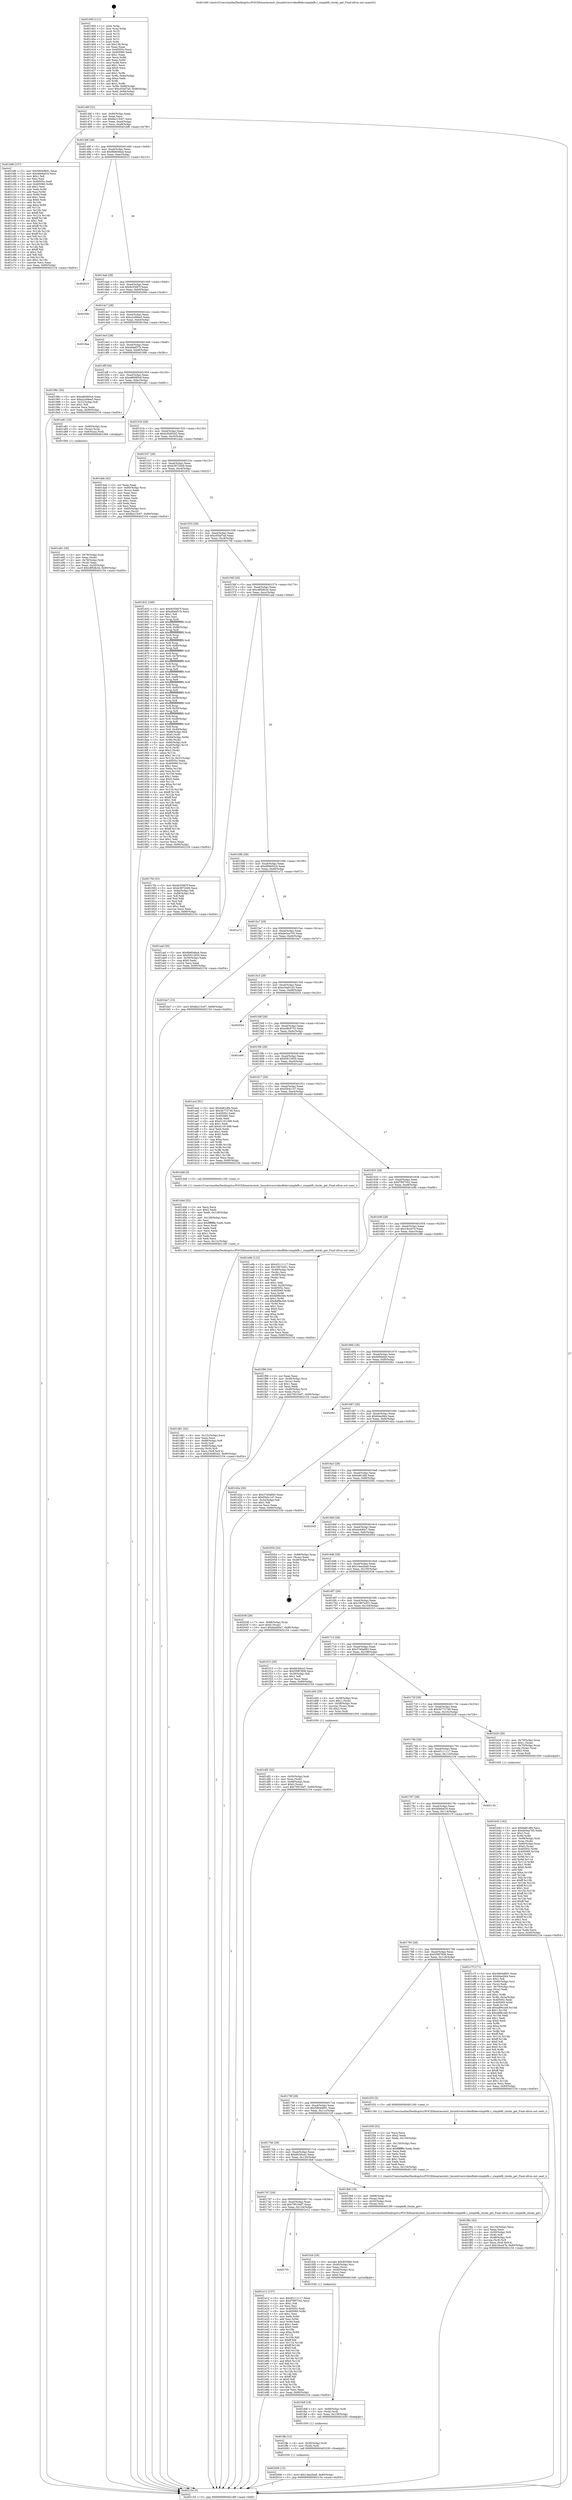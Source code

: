 digraph "0x401400" {
  label = "0x401400 (/mnt/c/Users/mathe/Desktop/tcc/POCII/binaries/extr_linuxdriversvideofbdevsimplefb.c_simplefb_clocks_get_Final-ollvm.out::main(0))"
  labelloc = "t"
  node[shape=record]

  Entry [label="",width=0.3,height=0.3,shape=circle,fillcolor=black,style=filled]
  "0x40146f" [label="{
     0x40146f [32]\l
     | [instrs]\l
     &nbsp;&nbsp;0x40146f \<+6\>: mov -0x90(%rbp),%eax\l
     &nbsp;&nbsp;0x401475 \<+2\>: mov %eax,%ecx\l
     &nbsp;&nbsp;0x401477 \<+6\>: sub $0x8a215c67,%ecx\l
     &nbsp;&nbsp;0x40147d \<+6\>: mov %eax,-0xa4(%rbp)\l
     &nbsp;&nbsp;0x401483 \<+6\>: mov %ecx,-0xa8(%rbp)\l
     &nbsp;&nbsp;0x401489 \<+6\>: je 0000000000401bf6 \<main+0x7f6\>\l
  }"]
  "0x401bf6" [label="{
     0x401bf6 [137]\l
     | [instrs]\l
     &nbsp;&nbsp;0x401bf6 \<+5\>: mov $0x5804d691,%eax\l
     &nbsp;&nbsp;0x401bfb \<+5\>: mov $0x4bb6af19,%ecx\l
     &nbsp;&nbsp;0x401c00 \<+2\>: mov $0x1,%dl\l
     &nbsp;&nbsp;0x401c02 \<+2\>: xor %esi,%esi\l
     &nbsp;&nbsp;0x401c04 \<+7\>: mov 0x40505c,%edi\l
     &nbsp;&nbsp;0x401c0b \<+8\>: mov 0x405060,%r8d\l
     &nbsp;&nbsp;0x401c13 \<+3\>: sub $0x1,%esi\l
     &nbsp;&nbsp;0x401c16 \<+3\>: mov %edi,%r9d\l
     &nbsp;&nbsp;0x401c19 \<+3\>: add %esi,%r9d\l
     &nbsp;&nbsp;0x401c1c \<+4\>: imul %r9d,%edi\l
     &nbsp;&nbsp;0x401c20 \<+3\>: and $0x1,%edi\l
     &nbsp;&nbsp;0x401c23 \<+3\>: cmp $0x0,%edi\l
     &nbsp;&nbsp;0x401c26 \<+4\>: sete %r10b\l
     &nbsp;&nbsp;0x401c2a \<+4\>: cmp $0xa,%r8d\l
     &nbsp;&nbsp;0x401c2e \<+4\>: setl %r11b\l
     &nbsp;&nbsp;0x401c32 \<+3\>: mov %r10b,%bl\l
     &nbsp;&nbsp;0x401c35 \<+3\>: xor $0xff,%bl\l
     &nbsp;&nbsp;0x401c38 \<+3\>: mov %r11b,%r14b\l
     &nbsp;&nbsp;0x401c3b \<+4\>: xor $0xff,%r14b\l
     &nbsp;&nbsp;0x401c3f \<+3\>: xor $0x1,%dl\l
     &nbsp;&nbsp;0x401c42 \<+3\>: mov %bl,%r15b\l
     &nbsp;&nbsp;0x401c45 \<+4\>: and $0xff,%r15b\l
     &nbsp;&nbsp;0x401c49 \<+3\>: and %dl,%r10b\l
     &nbsp;&nbsp;0x401c4c \<+3\>: mov %r14b,%r12b\l
     &nbsp;&nbsp;0x401c4f \<+4\>: and $0xff,%r12b\l
     &nbsp;&nbsp;0x401c53 \<+3\>: and %dl,%r11b\l
     &nbsp;&nbsp;0x401c56 \<+3\>: or %r10b,%r15b\l
     &nbsp;&nbsp;0x401c59 \<+3\>: or %r11b,%r12b\l
     &nbsp;&nbsp;0x401c5c \<+3\>: xor %r12b,%r15b\l
     &nbsp;&nbsp;0x401c5f \<+3\>: or %r14b,%bl\l
     &nbsp;&nbsp;0x401c62 \<+3\>: xor $0xff,%bl\l
     &nbsp;&nbsp;0x401c65 \<+3\>: or $0x1,%dl\l
     &nbsp;&nbsp;0x401c68 \<+2\>: and %dl,%bl\l
     &nbsp;&nbsp;0x401c6a \<+3\>: or %bl,%r15b\l
     &nbsp;&nbsp;0x401c6d \<+4\>: test $0x1,%r15b\l
     &nbsp;&nbsp;0x401c71 \<+3\>: cmovne %ecx,%eax\l
     &nbsp;&nbsp;0x401c74 \<+6\>: mov %eax,-0x90(%rbp)\l
     &nbsp;&nbsp;0x401c7a \<+5\>: jmp 0000000000402154 \<main+0xd54\>\l
  }"]
  "0x40148f" [label="{
     0x40148f [28]\l
     | [instrs]\l
     &nbsp;&nbsp;0x40148f \<+5\>: jmp 0000000000401494 \<main+0x94\>\l
     &nbsp;&nbsp;0x401494 \<+6\>: mov -0xa4(%rbp),%eax\l
     &nbsp;&nbsp;0x40149a \<+5\>: sub $0x9b8046a4,%eax\l
     &nbsp;&nbsp;0x40149f \<+6\>: mov %eax,-0xac(%rbp)\l
     &nbsp;&nbsp;0x4014a5 \<+6\>: je 0000000000402015 \<main+0xc15\>\l
  }"]
  Exit [label="",width=0.3,height=0.3,shape=circle,fillcolor=black,style=filled,peripheries=2]
  "0x402015" [label="{
     0x402015\l
  }", style=dashed]
  "0x4014ab" [label="{
     0x4014ab [28]\l
     | [instrs]\l
     &nbsp;&nbsp;0x4014ab \<+5\>: jmp 00000000004014b0 \<main+0xb0\>\l
     &nbsp;&nbsp;0x4014b0 \<+6\>: mov -0xa4(%rbp),%eax\l
     &nbsp;&nbsp;0x4014b6 \<+5\>: sub $0x9c55fd7f,%eax\l
     &nbsp;&nbsp;0x4014bb \<+6\>: mov %eax,-0xb0(%rbp)\l
     &nbsp;&nbsp;0x4014c1 \<+6\>: je 000000000040206c \<main+0xc6c\>\l
  }"]
  "0x402006" [label="{
     0x402006 [15]\l
     | [instrs]\l
     &nbsp;&nbsp;0x402006 \<+10\>: movl $0x14ea2ba9,-0x90(%rbp)\l
     &nbsp;&nbsp;0x402010 \<+5\>: jmp 0000000000402154 \<main+0xd54\>\l
  }"]
  "0x40206c" [label="{
     0x40206c\l
  }", style=dashed]
  "0x4014c7" [label="{
     0x4014c7 [28]\l
     | [instrs]\l
     &nbsp;&nbsp;0x4014c7 \<+5\>: jmp 00000000004014cc \<main+0xcc\>\l
     &nbsp;&nbsp;0x4014cc \<+6\>: mov -0xa4(%rbp),%eax\l
     &nbsp;&nbsp;0x4014d2 \<+5\>: sub $0xa2c69ee5,%eax\l
     &nbsp;&nbsp;0x4014d7 \<+6\>: mov %eax,-0xb4(%rbp)\l
     &nbsp;&nbsp;0x4014dd \<+6\>: je 00000000004019aa \<main+0x5aa\>\l
  }"]
  "0x401ffa" [label="{
     0x401ffa [12]\l
     | [instrs]\l
     &nbsp;&nbsp;0x401ffa \<+4\>: mov -0x50(%rbp),%rdi\l
     &nbsp;&nbsp;0x401ffe \<+3\>: mov (%rdi),%rdi\l
     &nbsp;&nbsp;0x402001 \<+5\>: call 0000000000401030 \<free@plt\>\l
     | [calls]\l
     &nbsp;&nbsp;0x401030 \{1\} (unknown)\l
  }"]
  "0x4019aa" [label="{
     0x4019aa\l
  }", style=dashed]
  "0x4014e3" [label="{
     0x4014e3 [28]\l
     | [instrs]\l
     &nbsp;&nbsp;0x4014e3 \<+5\>: jmp 00000000004014e8 \<main+0xe8\>\l
     &nbsp;&nbsp;0x4014e8 \<+6\>: mov -0xa4(%rbp),%eax\l
     &nbsp;&nbsp;0x4014ee \<+5\>: sub $0xa6aef37b,%eax\l
     &nbsp;&nbsp;0x4014f3 \<+6\>: mov %eax,-0xb8(%rbp)\l
     &nbsp;&nbsp;0x4014f9 \<+6\>: je 000000000040198c \<main+0x58c\>\l
  }"]
  "0x401fe8" [label="{
     0x401fe8 [18]\l
     | [instrs]\l
     &nbsp;&nbsp;0x401fe8 \<+4\>: mov -0x68(%rbp),%rdi\l
     &nbsp;&nbsp;0x401fec \<+3\>: mov (%rdi),%rdi\l
     &nbsp;&nbsp;0x401fef \<+6\>: mov %eax,-0x138(%rbp)\l
     &nbsp;&nbsp;0x401ff5 \<+5\>: call 0000000000401030 \<free@plt\>\l
     | [calls]\l
     &nbsp;&nbsp;0x401030 \{1\} (unknown)\l
  }"]
  "0x40198c" [label="{
     0x40198c [30]\l
     | [instrs]\l
     &nbsp;&nbsp;0x40198c \<+5\>: mov $0xa86085c8,%eax\l
     &nbsp;&nbsp;0x401991 \<+5\>: mov $0xa2c69ee5,%ecx\l
     &nbsp;&nbsp;0x401996 \<+3\>: mov -0x31(%rbp),%dl\l
     &nbsp;&nbsp;0x401999 \<+3\>: test $0x1,%dl\l
     &nbsp;&nbsp;0x40199c \<+3\>: cmovne %ecx,%eax\l
     &nbsp;&nbsp;0x40199f \<+6\>: mov %eax,-0x90(%rbp)\l
     &nbsp;&nbsp;0x4019a5 \<+5\>: jmp 0000000000402154 \<main+0xd54\>\l
  }"]
  "0x4014ff" [label="{
     0x4014ff [28]\l
     | [instrs]\l
     &nbsp;&nbsp;0x4014ff \<+5\>: jmp 0000000000401504 \<main+0x104\>\l
     &nbsp;&nbsp;0x401504 \<+6\>: mov -0xa4(%rbp),%eax\l
     &nbsp;&nbsp;0x40150a \<+5\>: sub $0xa86085c8,%eax\l
     &nbsp;&nbsp;0x40150f \<+6\>: mov %eax,-0xbc(%rbp)\l
     &nbsp;&nbsp;0x401515 \<+6\>: je 0000000000401a81 \<main+0x681\>\l
  }"]
  "0x401fcb" [label="{
     0x401fcb [29]\l
     | [instrs]\l
     &nbsp;&nbsp;0x401fcb \<+10\>: movabs $0x4030b6,%rdi\l
     &nbsp;&nbsp;0x401fd5 \<+4\>: mov -0x40(%rbp),%rsi\l
     &nbsp;&nbsp;0x401fd9 \<+2\>: mov %eax,(%rsi)\l
     &nbsp;&nbsp;0x401fdb \<+4\>: mov -0x40(%rbp),%rsi\l
     &nbsp;&nbsp;0x401fdf \<+2\>: mov (%rsi),%esi\l
     &nbsp;&nbsp;0x401fe1 \<+2\>: mov $0x0,%al\l
     &nbsp;&nbsp;0x401fe3 \<+5\>: call 0000000000401040 \<printf@plt\>\l
     | [calls]\l
     &nbsp;&nbsp;0x401040 \{1\} (unknown)\l
  }"]
  "0x401a81" [label="{
     0x401a81 [16]\l
     | [instrs]\l
     &nbsp;&nbsp;0x401a81 \<+4\>: mov -0x80(%rbp),%rax\l
     &nbsp;&nbsp;0x401a85 \<+3\>: mov (%rax),%rax\l
     &nbsp;&nbsp;0x401a88 \<+4\>: mov 0x8(%rax),%rdi\l
     &nbsp;&nbsp;0x401a8c \<+5\>: call 0000000000401060 \<atoi@plt\>\l
     | [calls]\l
     &nbsp;&nbsp;0x401060 \{1\} (unknown)\l
  }"]
  "0x40151b" [label="{
     0x40151b [28]\l
     | [instrs]\l
     &nbsp;&nbsp;0x40151b \<+5\>: jmp 0000000000401520 \<main+0x120\>\l
     &nbsp;&nbsp;0x401520 \<+6\>: mov -0xa4(%rbp),%eax\l
     &nbsp;&nbsp;0x401526 \<+5\>: sub $0xb30d0242,%eax\l
     &nbsp;&nbsp;0x40152b \<+6\>: mov %eax,-0xc0(%rbp)\l
     &nbsp;&nbsp;0x401531 \<+6\>: je 0000000000401dab \<main+0x9ab\>\l
  }"]
  "0x401f6c" [label="{
     0x401f6c [42]\l
     | [instrs]\l
     &nbsp;&nbsp;0x401f6c \<+6\>: mov -0x134(%rbp),%ecx\l
     &nbsp;&nbsp;0x401f72 \<+3\>: imul %eax,%ecx\l
     &nbsp;&nbsp;0x401f75 \<+4\>: mov -0x50(%rbp),%r8\l
     &nbsp;&nbsp;0x401f79 \<+3\>: mov (%r8),%r8\l
     &nbsp;&nbsp;0x401f7c \<+4\>: mov -0x48(%rbp),%r9\l
     &nbsp;&nbsp;0x401f80 \<+3\>: movslq (%r9),%r9\l
     &nbsp;&nbsp;0x401f83 \<+4\>: mov %ecx,(%r8,%r9,4)\l
     &nbsp;&nbsp;0x401f87 \<+10\>: movl $0x19ce47b,-0x90(%rbp)\l
     &nbsp;&nbsp;0x401f91 \<+5\>: jmp 0000000000402154 \<main+0xd54\>\l
  }"]
  "0x401dab" [label="{
     0x401dab [42]\l
     | [instrs]\l
     &nbsp;&nbsp;0x401dab \<+2\>: xor %eax,%eax\l
     &nbsp;&nbsp;0x401dad \<+4\>: mov -0x60(%rbp),%rcx\l
     &nbsp;&nbsp;0x401db1 \<+2\>: mov (%rcx),%edx\l
     &nbsp;&nbsp;0x401db3 \<+2\>: mov %eax,%esi\l
     &nbsp;&nbsp;0x401db5 \<+2\>: sub %edx,%esi\l
     &nbsp;&nbsp;0x401db7 \<+2\>: mov %eax,%edx\l
     &nbsp;&nbsp;0x401db9 \<+3\>: sub $0x1,%edx\l
     &nbsp;&nbsp;0x401dbc \<+2\>: add %edx,%esi\l
     &nbsp;&nbsp;0x401dbe \<+2\>: sub %esi,%eax\l
     &nbsp;&nbsp;0x401dc0 \<+4\>: mov -0x60(%rbp),%rcx\l
     &nbsp;&nbsp;0x401dc4 \<+2\>: mov %eax,(%rcx)\l
     &nbsp;&nbsp;0x401dc6 \<+10\>: movl $0x8a215c67,-0x90(%rbp)\l
     &nbsp;&nbsp;0x401dd0 \<+5\>: jmp 0000000000402154 \<main+0xd54\>\l
  }"]
  "0x401537" [label="{
     0x401537 [28]\l
     | [instrs]\l
     &nbsp;&nbsp;0x401537 \<+5\>: jmp 000000000040153c \<main+0x13c\>\l
     &nbsp;&nbsp;0x40153c \<+6\>: mov -0xa4(%rbp),%eax\l
     &nbsp;&nbsp;0x401542 \<+5\>: sub $0xb3972049,%eax\l
     &nbsp;&nbsp;0x401547 \<+6\>: mov %eax,-0xc4(%rbp)\l
     &nbsp;&nbsp;0x40154d \<+6\>: je 0000000000401832 \<main+0x432\>\l
  }"]
  "0x401f38" [label="{
     0x401f38 [52]\l
     | [instrs]\l
     &nbsp;&nbsp;0x401f38 \<+2\>: xor %ecx,%ecx\l
     &nbsp;&nbsp;0x401f3a \<+5\>: mov $0x2,%edx\l
     &nbsp;&nbsp;0x401f3f \<+6\>: mov %edx,-0x130(%rbp)\l
     &nbsp;&nbsp;0x401f45 \<+1\>: cltd\l
     &nbsp;&nbsp;0x401f46 \<+6\>: mov -0x130(%rbp),%esi\l
     &nbsp;&nbsp;0x401f4c \<+2\>: idiv %esi\l
     &nbsp;&nbsp;0x401f4e \<+6\>: imul $0xfffffffe,%edx,%edx\l
     &nbsp;&nbsp;0x401f54 \<+2\>: mov %ecx,%edi\l
     &nbsp;&nbsp;0x401f56 \<+2\>: sub %edx,%edi\l
     &nbsp;&nbsp;0x401f58 \<+2\>: mov %ecx,%edx\l
     &nbsp;&nbsp;0x401f5a \<+3\>: sub $0x1,%edx\l
     &nbsp;&nbsp;0x401f5d \<+2\>: add %edx,%edi\l
     &nbsp;&nbsp;0x401f5f \<+2\>: sub %edi,%ecx\l
     &nbsp;&nbsp;0x401f61 \<+6\>: mov %ecx,-0x134(%rbp)\l
     &nbsp;&nbsp;0x401f67 \<+5\>: call 0000000000401160 \<next_i\>\l
     | [calls]\l
     &nbsp;&nbsp;0x401160 \{1\} (/mnt/c/Users/mathe/Desktop/tcc/POCII/binaries/extr_linuxdriversvideofbdevsimplefb.c_simplefb_clocks_get_Final-ollvm.out::next_i)\l
  }"]
  "0x401832" [label="{
     0x401832 [346]\l
     | [instrs]\l
     &nbsp;&nbsp;0x401832 \<+5\>: mov $0x9c55fd7f,%eax\l
     &nbsp;&nbsp;0x401837 \<+5\>: mov $0xa6aef37b,%ecx\l
     &nbsp;&nbsp;0x40183c \<+2\>: mov $0x1,%dl\l
     &nbsp;&nbsp;0x40183e \<+2\>: xor %esi,%esi\l
     &nbsp;&nbsp;0x401840 \<+3\>: mov %rsp,%rdi\l
     &nbsp;&nbsp;0x401843 \<+4\>: add $0xfffffffffffffff0,%rdi\l
     &nbsp;&nbsp;0x401847 \<+3\>: mov %rdi,%rsp\l
     &nbsp;&nbsp;0x40184a \<+7\>: mov %rdi,-0x88(%rbp)\l
     &nbsp;&nbsp;0x401851 \<+3\>: mov %rsp,%rdi\l
     &nbsp;&nbsp;0x401854 \<+4\>: add $0xfffffffffffffff0,%rdi\l
     &nbsp;&nbsp;0x401858 \<+3\>: mov %rdi,%rsp\l
     &nbsp;&nbsp;0x40185b \<+3\>: mov %rsp,%r8\l
     &nbsp;&nbsp;0x40185e \<+4\>: add $0xfffffffffffffff0,%r8\l
     &nbsp;&nbsp;0x401862 \<+3\>: mov %r8,%rsp\l
     &nbsp;&nbsp;0x401865 \<+4\>: mov %r8,-0x80(%rbp)\l
     &nbsp;&nbsp;0x401869 \<+3\>: mov %rsp,%r8\l
     &nbsp;&nbsp;0x40186c \<+4\>: add $0xfffffffffffffff0,%r8\l
     &nbsp;&nbsp;0x401870 \<+3\>: mov %r8,%rsp\l
     &nbsp;&nbsp;0x401873 \<+4\>: mov %r8,-0x78(%rbp)\l
     &nbsp;&nbsp;0x401877 \<+3\>: mov %rsp,%r8\l
     &nbsp;&nbsp;0x40187a \<+4\>: add $0xfffffffffffffff0,%r8\l
     &nbsp;&nbsp;0x40187e \<+3\>: mov %r8,%rsp\l
     &nbsp;&nbsp;0x401881 \<+4\>: mov %r8,-0x70(%rbp)\l
     &nbsp;&nbsp;0x401885 \<+3\>: mov %rsp,%r8\l
     &nbsp;&nbsp;0x401888 \<+4\>: add $0xfffffffffffffff0,%r8\l
     &nbsp;&nbsp;0x40188c \<+3\>: mov %r8,%rsp\l
     &nbsp;&nbsp;0x40188f \<+4\>: mov %r8,-0x68(%rbp)\l
     &nbsp;&nbsp;0x401893 \<+3\>: mov %rsp,%r8\l
     &nbsp;&nbsp;0x401896 \<+4\>: add $0xfffffffffffffff0,%r8\l
     &nbsp;&nbsp;0x40189a \<+3\>: mov %r8,%rsp\l
     &nbsp;&nbsp;0x40189d \<+4\>: mov %r8,-0x60(%rbp)\l
     &nbsp;&nbsp;0x4018a1 \<+3\>: mov %rsp,%r8\l
     &nbsp;&nbsp;0x4018a4 \<+4\>: add $0xfffffffffffffff0,%r8\l
     &nbsp;&nbsp;0x4018a8 \<+3\>: mov %r8,%rsp\l
     &nbsp;&nbsp;0x4018ab \<+4\>: mov %r8,-0x58(%rbp)\l
     &nbsp;&nbsp;0x4018af \<+3\>: mov %rsp,%r8\l
     &nbsp;&nbsp;0x4018b2 \<+4\>: add $0xfffffffffffffff0,%r8\l
     &nbsp;&nbsp;0x4018b6 \<+3\>: mov %r8,%rsp\l
     &nbsp;&nbsp;0x4018b9 \<+4\>: mov %r8,-0x50(%rbp)\l
     &nbsp;&nbsp;0x4018bd \<+3\>: mov %rsp,%r8\l
     &nbsp;&nbsp;0x4018c0 \<+4\>: add $0xfffffffffffffff0,%r8\l
     &nbsp;&nbsp;0x4018c4 \<+3\>: mov %r8,%rsp\l
     &nbsp;&nbsp;0x4018c7 \<+4\>: mov %r8,-0x48(%rbp)\l
     &nbsp;&nbsp;0x4018cb \<+3\>: mov %rsp,%r8\l
     &nbsp;&nbsp;0x4018ce \<+4\>: add $0xfffffffffffffff0,%r8\l
     &nbsp;&nbsp;0x4018d2 \<+3\>: mov %r8,%rsp\l
     &nbsp;&nbsp;0x4018d5 \<+4\>: mov %r8,-0x40(%rbp)\l
     &nbsp;&nbsp;0x4018d9 \<+7\>: mov -0x88(%rbp),%r8\l
     &nbsp;&nbsp;0x4018e0 \<+7\>: movl $0x0,(%r8)\l
     &nbsp;&nbsp;0x4018e7 \<+7\>: mov -0x94(%rbp),%r9d\l
     &nbsp;&nbsp;0x4018ee \<+3\>: mov %r9d,(%rdi)\l
     &nbsp;&nbsp;0x4018f1 \<+4\>: mov -0x80(%rbp),%r8\l
     &nbsp;&nbsp;0x4018f5 \<+7\>: mov -0xa0(%rbp),%r10\l
     &nbsp;&nbsp;0x4018fc \<+3\>: mov %r10,(%r8)\l
     &nbsp;&nbsp;0x4018ff \<+3\>: cmpl $0x2,(%rdi)\l
     &nbsp;&nbsp;0x401902 \<+4\>: setne %r11b\l
     &nbsp;&nbsp;0x401906 \<+4\>: and $0x1,%r11b\l
     &nbsp;&nbsp;0x40190a \<+4\>: mov %r11b,-0x31(%rbp)\l
     &nbsp;&nbsp;0x40190e \<+7\>: mov 0x40505c,%ebx\l
     &nbsp;&nbsp;0x401915 \<+8\>: mov 0x405060,%r14d\l
     &nbsp;&nbsp;0x40191d \<+3\>: sub $0x1,%esi\l
     &nbsp;&nbsp;0x401920 \<+3\>: mov %ebx,%r15d\l
     &nbsp;&nbsp;0x401923 \<+3\>: add %esi,%r15d\l
     &nbsp;&nbsp;0x401926 \<+4\>: imul %r15d,%ebx\l
     &nbsp;&nbsp;0x40192a \<+3\>: and $0x1,%ebx\l
     &nbsp;&nbsp;0x40192d \<+3\>: cmp $0x0,%ebx\l
     &nbsp;&nbsp;0x401930 \<+4\>: sete %r11b\l
     &nbsp;&nbsp;0x401934 \<+4\>: cmp $0xa,%r14d\l
     &nbsp;&nbsp;0x401938 \<+4\>: setl %r12b\l
     &nbsp;&nbsp;0x40193c \<+3\>: mov %r11b,%r13b\l
     &nbsp;&nbsp;0x40193f \<+4\>: xor $0xff,%r13b\l
     &nbsp;&nbsp;0x401943 \<+3\>: mov %r12b,%sil\l
     &nbsp;&nbsp;0x401946 \<+4\>: xor $0xff,%sil\l
     &nbsp;&nbsp;0x40194a \<+3\>: xor $0x1,%dl\l
     &nbsp;&nbsp;0x40194d \<+3\>: mov %r13b,%dil\l
     &nbsp;&nbsp;0x401950 \<+4\>: and $0xff,%dil\l
     &nbsp;&nbsp;0x401954 \<+3\>: and %dl,%r11b\l
     &nbsp;&nbsp;0x401957 \<+3\>: mov %sil,%r8b\l
     &nbsp;&nbsp;0x40195a \<+4\>: and $0xff,%r8b\l
     &nbsp;&nbsp;0x40195e \<+3\>: and %dl,%r12b\l
     &nbsp;&nbsp;0x401961 \<+3\>: or %r11b,%dil\l
     &nbsp;&nbsp;0x401964 \<+3\>: or %r12b,%r8b\l
     &nbsp;&nbsp;0x401967 \<+3\>: xor %r8b,%dil\l
     &nbsp;&nbsp;0x40196a \<+3\>: or %sil,%r13b\l
     &nbsp;&nbsp;0x40196d \<+4\>: xor $0xff,%r13b\l
     &nbsp;&nbsp;0x401971 \<+3\>: or $0x1,%dl\l
     &nbsp;&nbsp;0x401974 \<+3\>: and %dl,%r13b\l
     &nbsp;&nbsp;0x401977 \<+3\>: or %r13b,%dil\l
     &nbsp;&nbsp;0x40197a \<+4\>: test $0x1,%dil\l
     &nbsp;&nbsp;0x40197e \<+3\>: cmovne %ecx,%eax\l
     &nbsp;&nbsp;0x401981 \<+6\>: mov %eax,-0x90(%rbp)\l
     &nbsp;&nbsp;0x401987 \<+5\>: jmp 0000000000402154 \<main+0xd54\>\l
  }"]
  "0x401553" [label="{
     0x401553 [28]\l
     | [instrs]\l
     &nbsp;&nbsp;0x401553 \<+5\>: jmp 0000000000401558 \<main+0x158\>\l
     &nbsp;&nbsp;0x401558 \<+6\>: mov -0xa4(%rbp),%eax\l
     &nbsp;&nbsp;0x40155e \<+5\>: sub $0xc05af7ad,%eax\l
     &nbsp;&nbsp;0x401563 \<+6\>: mov %eax,-0xc8(%rbp)\l
     &nbsp;&nbsp;0x401569 \<+6\>: je 00000000004017fd \<main+0x3fd\>\l
  }"]
  "0x4017f3" [label="{
     0x4017f3\l
  }", style=dashed]
  "0x4017fd" [label="{
     0x4017fd [53]\l
     | [instrs]\l
     &nbsp;&nbsp;0x4017fd \<+5\>: mov $0x9c55fd7f,%eax\l
     &nbsp;&nbsp;0x401802 \<+5\>: mov $0xb3972049,%ecx\l
     &nbsp;&nbsp;0x401807 \<+6\>: mov -0x8a(%rbp),%dl\l
     &nbsp;&nbsp;0x40180d \<+7\>: mov -0x89(%rbp),%sil\l
     &nbsp;&nbsp;0x401814 \<+3\>: mov %dl,%dil\l
     &nbsp;&nbsp;0x401817 \<+3\>: and %sil,%dil\l
     &nbsp;&nbsp;0x40181a \<+3\>: xor %sil,%dl\l
     &nbsp;&nbsp;0x40181d \<+3\>: or %dl,%dil\l
     &nbsp;&nbsp;0x401820 \<+4\>: test $0x1,%dil\l
     &nbsp;&nbsp;0x401824 \<+3\>: cmovne %ecx,%eax\l
     &nbsp;&nbsp;0x401827 \<+6\>: mov %eax,-0x90(%rbp)\l
     &nbsp;&nbsp;0x40182d \<+5\>: jmp 0000000000402154 \<main+0xd54\>\l
  }"]
  "0x40156f" [label="{
     0x40156f [28]\l
     | [instrs]\l
     &nbsp;&nbsp;0x40156f \<+5\>: jmp 0000000000401574 \<main+0x174\>\l
     &nbsp;&nbsp;0x401574 \<+6\>: mov -0xa4(%rbp),%eax\l
     &nbsp;&nbsp;0x40157a \<+5\>: sub $0xc8f5db34,%eax\l
     &nbsp;&nbsp;0x40157f \<+6\>: mov %eax,-0xcc(%rbp)\l
     &nbsp;&nbsp;0x401585 \<+6\>: je 0000000000401aaf \<main+0x6af\>\l
  }"]
  "0x402154" [label="{
     0x402154 [5]\l
     | [instrs]\l
     &nbsp;&nbsp;0x402154 \<+5\>: jmp 000000000040146f \<main+0x6f\>\l
  }"]
  "0x401400" [label="{
     0x401400 [111]\l
     | [instrs]\l
     &nbsp;&nbsp;0x401400 \<+1\>: push %rbp\l
     &nbsp;&nbsp;0x401401 \<+3\>: mov %rsp,%rbp\l
     &nbsp;&nbsp;0x401404 \<+2\>: push %r15\l
     &nbsp;&nbsp;0x401406 \<+2\>: push %r14\l
     &nbsp;&nbsp;0x401408 \<+2\>: push %r13\l
     &nbsp;&nbsp;0x40140a \<+2\>: push %r12\l
     &nbsp;&nbsp;0x40140c \<+1\>: push %rbx\l
     &nbsp;&nbsp;0x40140d \<+7\>: sub $0x138,%rsp\l
     &nbsp;&nbsp;0x401414 \<+2\>: xor %eax,%eax\l
     &nbsp;&nbsp;0x401416 \<+7\>: mov 0x40505c,%ecx\l
     &nbsp;&nbsp;0x40141d \<+7\>: mov 0x405060,%edx\l
     &nbsp;&nbsp;0x401424 \<+3\>: sub $0x1,%eax\l
     &nbsp;&nbsp;0x401427 \<+3\>: mov %ecx,%r8d\l
     &nbsp;&nbsp;0x40142a \<+3\>: add %eax,%r8d\l
     &nbsp;&nbsp;0x40142d \<+4\>: imul %r8d,%ecx\l
     &nbsp;&nbsp;0x401431 \<+3\>: and $0x1,%ecx\l
     &nbsp;&nbsp;0x401434 \<+3\>: cmp $0x0,%ecx\l
     &nbsp;&nbsp;0x401437 \<+4\>: sete %r9b\l
     &nbsp;&nbsp;0x40143b \<+4\>: and $0x1,%r9b\l
     &nbsp;&nbsp;0x40143f \<+7\>: mov %r9b,-0x8a(%rbp)\l
     &nbsp;&nbsp;0x401446 \<+3\>: cmp $0xa,%edx\l
     &nbsp;&nbsp;0x401449 \<+4\>: setl %r9b\l
     &nbsp;&nbsp;0x40144d \<+4\>: and $0x1,%r9b\l
     &nbsp;&nbsp;0x401451 \<+7\>: mov %r9b,-0x89(%rbp)\l
     &nbsp;&nbsp;0x401458 \<+10\>: movl $0xc05af7ad,-0x90(%rbp)\l
     &nbsp;&nbsp;0x401462 \<+6\>: mov %edi,-0x94(%rbp)\l
     &nbsp;&nbsp;0x401468 \<+7\>: mov %rsi,-0xa0(%rbp)\l
  }"]
  "0x401e12" [label="{
     0x401e12 [137]\l
     | [instrs]\l
     &nbsp;&nbsp;0x401e12 \<+5\>: mov $0x45111117,%eax\l
     &nbsp;&nbsp;0x401e17 \<+5\>: mov $0xf7897542,%ecx\l
     &nbsp;&nbsp;0x401e1c \<+2\>: mov $0x1,%dl\l
     &nbsp;&nbsp;0x401e1e \<+2\>: xor %esi,%esi\l
     &nbsp;&nbsp;0x401e20 \<+7\>: mov 0x40505c,%edi\l
     &nbsp;&nbsp;0x401e27 \<+8\>: mov 0x405060,%r8d\l
     &nbsp;&nbsp;0x401e2f \<+3\>: sub $0x1,%esi\l
     &nbsp;&nbsp;0x401e32 \<+3\>: mov %edi,%r9d\l
     &nbsp;&nbsp;0x401e35 \<+3\>: add %esi,%r9d\l
     &nbsp;&nbsp;0x401e38 \<+4\>: imul %r9d,%edi\l
     &nbsp;&nbsp;0x401e3c \<+3\>: and $0x1,%edi\l
     &nbsp;&nbsp;0x401e3f \<+3\>: cmp $0x0,%edi\l
     &nbsp;&nbsp;0x401e42 \<+4\>: sete %r10b\l
     &nbsp;&nbsp;0x401e46 \<+4\>: cmp $0xa,%r8d\l
     &nbsp;&nbsp;0x401e4a \<+4\>: setl %r11b\l
     &nbsp;&nbsp;0x401e4e \<+3\>: mov %r10b,%bl\l
     &nbsp;&nbsp;0x401e51 \<+3\>: xor $0xff,%bl\l
     &nbsp;&nbsp;0x401e54 \<+3\>: mov %r11b,%r14b\l
     &nbsp;&nbsp;0x401e57 \<+4\>: xor $0xff,%r14b\l
     &nbsp;&nbsp;0x401e5b \<+3\>: xor $0x0,%dl\l
     &nbsp;&nbsp;0x401e5e \<+3\>: mov %bl,%r15b\l
     &nbsp;&nbsp;0x401e61 \<+4\>: and $0x0,%r15b\l
     &nbsp;&nbsp;0x401e65 \<+3\>: and %dl,%r10b\l
     &nbsp;&nbsp;0x401e68 \<+3\>: mov %r14b,%r12b\l
     &nbsp;&nbsp;0x401e6b \<+4\>: and $0x0,%r12b\l
     &nbsp;&nbsp;0x401e6f \<+3\>: and %dl,%r11b\l
     &nbsp;&nbsp;0x401e72 \<+3\>: or %r10b,%r15b\l
     &nbsp;&nbsp;0x401e75 \<+3\>: or %r11b,%r12b\l
     &nbsp;&nbsp;0x401e78 \<+3\>: xor %r12b,%r15b\l
     &nbsp;&nbsp;0x401e7b \<+3\>: or %r14b,%bl\l
     &nbsp;&nbsp;0x401e7e \<+3\>: xor $0xff,%bl\l
     &nbsp;&nbsp;0x401e81 \<+3\>: or $0x0,%dl\l
     &nbsp;&nbsp;0x401e84 \<+2\>: and %dl,%bl\l
     &nbsp;&nbsp;0x401e86 \<+3\>: or %bl,%r15b\l
     &nbsp;&nbsp;0x401e89 \<+4\>: test $0x1,%r15b\l
     &nbsp;&nbsp;0x401e8d \<+3\>: cmovne %ecx,%eax\l
     &nbsp;&nbsp;0x401e90 \<+6\>: mov %eax,-0x90(%rbp)\l
     &nbsp;&nbsp;0x401e96 \<+5\>: jmp 0000000000402154 \<main+0xd54\>\l
  }"]
  "0x401a91" [label="{
     0x401a91 [30]\l
     | [instrs]\l
     &nbsp;&nbsp;0x401a91 \<+4\>: mov -0x78(%rbp),%rdi\l
     &nbsp;&nbsp;0x401a95 \<+2\>: mov %eax,(%rdi)\l
     &nbsp;&nbsp;0x401a97 \<+4\>: mov -0x78(%rbp),%rdi\l
     &nbsp;&nbsp;0x401a9b \<+2\>: mov (%rdi),%eax\l
     &nbsp;&nbsp;0x401a9d \<+3\>: mov %eax,-0x30(%rbp)\l
     &nbsp;&nbsp;0x401aa0 \<+10\>: movl $0xc8f5db34,-0x90(%rbp)\l
     &nbsp;&nbsp;0x401aaa \<+5\>: jmp 0000000000402154 \<main+0xd54\>\l
  }"]
  "0x4017d7" [label="{
     0x4017d7 [28]\l
     | [instrs]\l
     &nbsp;&nbsp;0x4017d7 \<+5\>: jmp 00000000004017dc \<main+0x3dc\>\l
     &nbsp;&nbsp;0x4017dc \<+6\>: mov -0xa4(%rbp),%eax\l
     &nbsp;&nbsp;0x4017e2 \<+5\>: sub $0x79510ef7,%eax\l
     &nbsp;&nbsp;0x4017e7 \<+6\>: mov %eax,-0x124(%rbp)\l
     &nbsp;&nbsp;0x4017ed \<+6\>: je 0000000000401e12 \<main+0xa12\>\l
  }"]
  "0x401aaf" [label="{
     0x401aaf [30]\l
     | [instrs]\l
     &nbsp;&nbsp;0x401aaf \<+5\>: mov $0x9b8046a4,%eax\l
     &nbsp;&nbsp;0x401ab4 \<+5\>: mov $0xf3612650,%ecx\l
     &nbsp;&nbsp;0x401ab9 \<+3\>: mov -0x30(%rbp),%edx\l
     &nbsp;&nbsp;0x401abc \<+3\>: cmp $0x0,%edx\l
     &nbsp;&nbsp;0x401abf \<+3\>: cmove %ecx,%eax\l
     &nbsp;&nbsp;0x401ac2 \<+6\>: mov %eax,-0x90(%rbp)\l
     &nbsp;&nbsp;0x401ac8 \<+5\>: jmp 0000000000402154 \<main+0xd54\>\l
  }"]
  "0x40158b" [label="{
     0x40158b [28]\l
     | [instrs]\l
     &nbsp;&nbsp;0x40158b \<+5\>: jmp 0000000000401590 \<main+0x190\>\l
     &nbsp;&nbsp;0x401590 \<+6\>: mov -0xa4(%rbp),%eax\l
     &nbsp;&nbsp;0x401596 \<+5\>: sub $0xd90b0524,%eax\l
     &nbsp;&nbsp;0x40159b \<+6\>: mov %eax,-0xd0(%rbp)\l
     &nbsp;&nbsp;0x4015a1 \<+6\>: je 0000000000401a72 \<main+0x672\>\l
  }"]
  "0x401fb8" [label="{
     0x401fb8 [19]\l
     | [instrs]\l
     &nbsp;&nbsp;0x401fb8 \<+4\>: mov -0x68(%rbp),%rax\l
     &nbsp;&nbsp;0x401fbc \<+3\>: mov (%rax),%rdi\l
     &nbsp;&nbsp;0x401fbf \<+4\>: mov -0x50(%rbp),%rax\l
     &nbsp;&nbsp;0x401fc3 \<+3\>: mov (%rax),%rsi\l
     &nbsp;&nbsp;0x401fc6 \<+5\>: call 00000000004013f0 \<simplefb_clocks_get\>\l
     | [calls]\l
     &nbsp;&nbsp;0x4013f0 \{1\} (/mnt/c/Users/mathe/Desktop/tcc/POCII/binaries/extr_linuxdriversvideofbdevsimplefb.c_simplefb_clocks_get_Final-ollvm.out::simplefb_clocks_get)\l
  }"]
  "0x401a72" [label="{
     0x401a72\l
  }", style=dashed]
  "0x4015a7" [label="{
     0x4015a7 [28]\l
     | [instrs]\l
     &nbsp;&nbsp;0x4015a7 \<+5\>: jmp 00000000004015ac \<main+0x1ac\>\l
     &nbsp;&nbsp;0x4015ac \<+6\>: mov -0xa4(%rbp),%eax\l
     &nbsp;&nbsp;0x4015b2 \<+5\>: sub $0xde5ea705,%eax\l
     &nbsp;&nbsp;0x4015b7 \<+6\>: mov %eax,-0xd4(%rbp)\l
     &nbsp;&nbsp;0x4015bd \<+6\>: je 0000000000401be7 \<main+0x7e7\>\l
  }"]
  "0x4017bb" [label="{
     0x4017bb [28]\l
     | [instrs]\l
     &nbsp;&nbsp;0x4017bb \<+5\>: jmp 00000000004017c0 \<main+0x3c0\>\l
     &nbsp;&nbsp;0x4017c0 \<+6\>: mov -0xa4(%rbp),%eax\l
     &nbsp;&nbsp;0x4017c6 \<+5\>: sub $0x6fc56ce2,%eax\l
     &nbsp;&nbsp;0x4017cb \<+6\>: mov %eax,-0x120(%rbp)\l
     &nbsp;&nbsp;0x4017d1 \<+6\>: je 0000000000401fb8 \<main+0xbb8\>\l
  }"]
  "0x401be7" [label="{
     0x401be7 [15]\l
     | [instrs]\l
     &nbsp;&nbsp;0x401be7 \<+10\>: movl $0x8a215c67,-0x90(%rbp)\l
     &nbsp;&nbsp;0x401bf1 \<+5\>: jmp 0000000000402154 \<main+0xd54\>\l
  }"]
  "0x4015c3" [label="{
     0x4015c3 [28]\l
     | [instrs]\l
     &nbsp;&nbsp;0x4015c3 \<+5\>: jmp 00000000004015c8 \<main+0x1c8\>\l
     &nbsp;&nbsp;0x4015c8 \<+6\>: mov -0xa4(%rbp),%eax\l
     &nbsp;&nbsp;0x4015ce \<+5\>: sub $0xe34a01d3,%eax\l
     &nbsp;&nbsp;0x4015d3 \<+6\>: mov %eax,-0xd8(%rbp)\l
     &nbsp;&nbsp;0x4015d9 \<+6\>: je 0000000000402024 \<main+0xc24\>\l
  }"]
  "0x40210f" [label="{
     0x40210f\l
  }", style=dashed]
  "0x402024" [label="{
     0x402024\l
  }", style=dashed]
  "0x4015df" [label="{
     0x4015df [28]\l
     | [instrs]\l
     &nbsp;&nbsp;0x4015df \<+5\>: jmp 00000000004015e4 \<main+0x1e4\>\l
     &nbsp;&nbsp;0x4015e4 \<+6\>: mov -0xa4(%rbp),%eax\l
     &nbsp;&nbsp;0x4015ea \<+5\>: sub $0xe9fc8753,%eax\l
     &nbsp;&nbsp;0x4015ef \<+6\>: mov %eax,-0xdc(%rbp)\l
     &nbsp;&nbsp;0x4015f5 \<+6\>: je 0000000000401a00 \<main+0x600\>\l
  }"]
  "0x40179f" [label="{
     0x40179f [28]\l
     | [instrs]\l
     &nbsp;&nbsp;0x40179f \<+5\>: jmp 00000000004017a4 \<main+0x3a4\>\l
     &nbsp;&nbsp;0x4017a4 \<+6\>: mov -0xa4(%rbp),%eax\l
     &nbsp;&nbsp;0x4017aa \<+5\>: sub $0x5804d691,%eax\l
     &nbsp;&nbsp;0x4017af \<+6\>: mov %eax,-0x11c(%rbp)\l
     &nbsp;&nbsp;0x4017b5 \<+6\>: je 000000000040210f \<main+0xd0f\>\l
  }"]
  "0x401a00" [label="{
     0x401a00\l
  }", style=dashed]
  "0x4015fb" [label="{
     0x4015fb [28]\l
     | [instrs]\l
     &nbsp;&nbsp;0x4015fb \<+5\>: jmp 0000000000401600 \<main+0x200\>\l
     &nbsp;&nbsp;0x401600 \<+6\>: mov -0xa4(%rbp),%eax\l
     &nbsp;&nbsp;0x401606 \<+5\>: sub $0xf3612650,%eax\l
     &nbsp;&nbsp;0x40160b \<+6\>: mov %eax,-0xe0(%rbp)\l
     &nbsp;&nbsp;0x401611 \<+6\>: je 0000000000401acd \<main+0x6cd\>\l
  }"]
  "0x401f33" [label="{
     0x401f33 [5]\l
     | [instrs]\l
     &nbsp;&nbsp;0x401f33 \<+5\>: call 0000000000401160 \<next_i\>\l
     | [calls]\l
     &nbsp;&nbsp;0x401160 \{1\} (/mnt/c/Users/mathe/Desktop/tcc/POCII/binaries/extr_linuxdriversvideofbdevsimplefb.c_simplefb_clocks_get_Final-ollvm.out::next_i)\l
  }"]
  "0x401acd" [label="{
     0x401acd [91]\l
     | [instrs]\l
     &nbsp;&nbsp;0x401acd \<+5\>: mov $0xbd61df4,%eax\l
     &nbsp;&nbsp;0x401ad2 \<+5\>: mov $0x3b772746,%ecx\l
     &nbsp;&nbsp;0x401ad7 \<+7\>: mov 0x40505c,%edx\l
     &nbsp;&nbsp;0x401ade \<+7\>: mov 0x405060,%esi\l
     &nbsp;&nbsp;0x401ae5 \<+2\>: mov %edx,%edi\l
     &nbsp;&nbsp;0x401ae7 \<+6\>: sub $0xd1161498,%edi\l
     &nbsp;&nbsp;0x401aed \<+3\>: sub $0x1,%edi\l
     &nbsp;&nbsp;0x401af0 \<+6\>: add $0xd1161498,%edi\l
     &nbsp;&nbsp;0x401af6 \<+3\>: imul %edi,%edx\l
     &nbsp;&nbsp;0x401af9 \<+3\>: and $0x1,%edx\l
     &nbsp;&nbsp;0x401afc \<+3\>: cmp $0x0,%edx\l
     &nbsp;&nbsp;0x401aff \<+4\>: sete %r8b\l
     &nbsp;&nbsp;0x401b03 \<+3\>: cmp $0xa,%esi\l
     &nbsp;&nbsp;0x401b06 \<+4\>: setl %r9b\l
     &nbsp;&nbsp;0x401b0a \<+3\>: mov %r8b,%r10b\l
     &nbsp;&nbsp;0x401b0d \<+3\>: and %r9b,%r10b\l
     &nbsp;&nbsp;0x401b10 \<+3\>: xor %r9b,%r8b\l
     &nbsp;&nbsp;0x401b13 \<+3\>: or %r8b,%r10b\l
     &nbsp;&nbsp;0x401b16 \<+4\>: test $0x1,%r10b\l
     &nbsp;&nbsp;0x401b1a \<+3\>: cmovne %ecx,%eax\l
     &nbsp;&nbsp;0x401b1d \<+6\>: mov %eax,-0x90(%rbp)\l
     &nbsp;&nbsp;0x401b23 \<+5\>: jmp 0000000000402154 \<main+0xd54\>\l
  }"]
  "0x401617" [label="{
     0x401617 [28]\l
     | [instrs]\l
     &nbsp;&nbsp;0x401617 \<+5\>: jmp 000000000040161c \<main+0x21c\>\l
     &nbsp;&nbsp;0x40161c \<+6\>: mov -0xa4(%rbp),%eax\l
     &nbsp;&nbsp;0x401622 \<+5\>: sub $0xf3b4c147,%eax\l
     &nbsp;&nbsp;0x401627 \<+6\>: mov %eax,-0xe4(%rbp)\l
     &nbsp;&nbsp;0x40162d \<+6\>: je 0000000000401d48 \<main+0x948\>\l
  }"]
  "0x401df2" [label="{
     0x401df2 [32]\l
     | [instrs]\l
     &nbsp;&nbsp;0x401df2 \<+4\>: mov -0x50(%rbp),%rdi\l
     &nbsp;&nbsp;0x401df6 \<+3\>: mov %rax,(%rdi)\l
     &nbsp;&nbsp;0x401df9 \<+4\>: mov -0x48(%rbp),%rax\l
     &nbsp;&nbsp;0x401dfd \<+6\>: movl $0x0,(%rax)\l
     &nbsp;&nbsp;0x401e03 \<+10\>: movl $0x79510ef7,-0x90(%rbp)\l
     &nbsp;&nbsp;0x401e0d \<+5\>: jmp 0000000000402154 \<main+0xd54\>\l
  }"]
  "0x401d48" [label="{
     0x401d48 [5]\l
     | [instrs]\l
     &nbsp;&nbsp;0x401d48 \<+5\>: call 0000000000401160 \<next_i\>\l
     | [calls]\l
     &nbsp;&nbsp;0x401160 \{1\} (/mnt/c/Users/mathe/Desktop/tcc/POCII/binaries/extr_linuxdriversvideofbdevsimplefb.c_simplefb_clocks_get_Final-ollvm.out::next_i)\l
  }"]
  "0x401633" [label="{
     0x401633 [28]\l
     | [instrs]\l
     &nbsp;&nbsp;0x401633 \<+5\>: jmp 0000000000401638 \<main+0x238\>\l
     &nbsp;&nbsp;0x401638 \<+6\>: mov -0xa4(%rbp),%eax\l
     &nbsp;&nbsp;0x40163e \<+5\>: sub $0xf7897542,%eax\l
     &nbsp;&nbsp;0x401643 \<+6\>: mov %eax,-0xe8(%rbp)\l
     &nbsp;&nbsp;0x401649 \<+6\>: je 0000000000401e9b \<main+0xa9b\>\l
  }"]
  "0x401d81" [label="{
     0x401d81 [42]\l
     | [instrs]\l
     &nbsp;&nbsp;0x401d81 \<+6\>: mov -0x12c(%rbp),%ecx\l
     &nbsp;&nbsp;0x401d87 \<+3\>: imul %eax,%ecx\l
     &nbsp;&nbsp;0x401d8a \<+4\>: mov -0x68(%rbp),%r8\l
     &nbsp;&nbsp;0x401d8e \<+3\>: mov (%r8),%r8\l
     &nbsp;&nbsp;0x401d91 \<+4\>: mov -0x60(%rbp),%r9\l
     &nbsp;&nbsp;0x401d95 \<+3\>: movslq (%r9),%r9\l
     &nbsp;&nbsp;0x401d98 \<+4\>: mov %ecx,(%r8,%r9,4)\l
     &nbsp;&nbsp;0x401d9c \<+10\>: movl $0xb30d0242,-0x90(%rbp)\l
     &nbsp;&nbsp;0x401da6 \<+5\>: jmp 0000000000402154 \<main+0xd54\>\l
  }"]
  "0x401e9b" [label="{
     0x401e9b [122]\l
     | [instrs]\l
     &nbsp;&nbsp;0x401e9b \<+5\>: mov $0x45111117,%eax\l
     &nbsp;&nbsp;0x401ea0 \<+5\>: mov $0x1967e451,%ecx\l
     &nbsp;&nbsp;0x401ea5 \<+4\>: mov -0x48(%rbp),%rdx\l
     &nbsp;&nbsp;0x401ea9 \<+2\>: mov (%rdx),%esi\l
     &nbsp;&nbsp;0x401eab \<+4\>: mov -0x58(%rbp),%rdx\l
     &nbsp;&nbsp;0x401eaf \<+2\>: cmp (%rdx),%esi\l
     &nbsp;&nbsp;0x401eb1 \<+4\>: setl %dil\l
     &nbsp;&nbsp;0x401eb5 \<+4\>: and $0x1,%dil\l
     &nbsp;&nbsp;0x401eb9 \<+4\>: mov %dil,-0x29(%rbp)\l
     &nbsp;&nbsp;0x401ebd \<+7\>: mov 0x40505c,%esi\l
     &nbsp;&nbsp;0x401ec4 \<+8\>: mov 0x405060,%r8d\l
     &nbsp;&nbsp;0x401ecc \<+3\>: mov %esi,%r9d\l
     &nbsp;&nbsp;0x401ecf \<+7\>: add $0x8df9e3d4,%r9d\l
     &nbsp;&nbsp;0x401ed6 \<+4\>: sub $0x1,%r9d\l
     &nbsp;&nbsp;0x401eda \<+7\>: sub $0x8df9e3d4,%r9d\l
     &nbsp;&nbsp;0x401ee1 \<+4\>: imul %r9d,%esi\l
     &nbsp;&nbsp;0x401ee5 \<+3\>: and $0x1,%esi\l
     &nbsp;&nbsp;0x401ee8 \<+3\>: cmp $0x0,%esi\l
     &nbsp;&nbsp;0x401eeb \<+4\>: sete %dil\l
     &nbsp;&nbsp;0x401eef \<+4\>: cmp $0xa,%r8d\l
     &nbsp;&nbsp;0x401ef3 \<+4\>: setl %r10b\l
     &nbsp;&nbsp;0x401ef7 \<+3\>: mov %dil,%r11b\l
     &nbsp;&nbsp;0x401efa \<+3\>: and %r10b,%r11b\l
     &nbsp;&nbsp;0x401efd \<+3\>: xor %r10b,%dil\l
     &nbsp;&nbsp;0x401f00 \<+3\>: or %dil,%r11b\l
     &nbsp;&nbsp;0x401f03 \<+4\>: test $0x1,%r11b\l
     &nbsp;&nbsp;0x401f07 \<+3\>: cmovne %ecx,%eax\l
     &nbsp;&nbsp;0x401f0a \<+6\>: mov %eax,-0x90(%rbp)\l
     &nbsp;&nbsp;0x401f10 \<+5\>: jmp 0000000000402154 \<main+0xd54\>\l
  }"]
  "0x40164f" [label="{
     0x40164f [28]\l
     | [instrs]\l
     &nbsp;&nbsp;0x40164f \<+5\>: jmp 0000000000401654 \<main+0x254\>\l
     &nbsp;&nbsp;0x401654 \<+6\>: mov -0xa4(%rbp),%eax\l
     &nbsp;&nbsp;0x40165a \<+5\>: sub $0x19ce47b,%eax\l
     &nbsp;&nbsp;0x40165f \<+6\>: mov %eax,-0xec(%rbp)\l
     &nbsp;&nbsp;0x401665 \<+6\>: je 0000000000401f96 \<main+0xb96\>\l
  }"]
  "0x401d4d" [label="{
     0x401d4d [52]\l
     | [instrs]\l
     &nbsp;&nbsp;0x401d4d \<+2\>: xor %ecx,%ecx\l
     &nbsp;&nbsp;0x401d4f \<+5\>: mov $0x2,%edx\l
     &nbsp;&nbsp;0x401d54 \<+6\>: mov %edx,-0x128(%rbp)\l
     &nbsp;&nbsp;0x401d5a \<+1\>: cltd\l
     &nbsp;&nbsp;0x401d5b \<+6\>: mov -0x128(%rbp),%esi\l
     &nbsp;&nbsp;0x401d61 \<+2\>: idiv %esi\l
     &nbsp;&nbsp;0x401d63 \<+6\>: imul $0xfffffffe,%edx,%edx\l
     &nbsp;&nbsp;0x401d69 \<+2\>: mov %ecx,%edi\l
     &nbsp;&nbsp;0x401d6b \<+2\>: sub %edx,%edi\l
     &nbsp;&nbsp;0x401d6d \<+2\>: mov %ecx,%edx\l
     &nbsp;&nbsp;0x401d6f \<+3\>: sub $0x1,%edx\l
     &nbsp;&nbsp;0x401d72 \<+2\>: add %edx,%edi\l
     &nbsp;&nbsp;0x401d74 \<+2\>: sub %edi,%ecx\l
     &nbsp;&nbsp;0x401d76 \<+6\>: mov %ecx,-0x12c(%rbp)\l
     &nbsp;&nbsp;0x401d7c \<+5\>: call 0000000000401160 \<next_i\>\l
     | [calls]\l
     &nbsp;&nbsp;0x401160 \{1\} (/mnt/c/Users/mathe/Desktop/tcc/POCII/binaries/extr_linuxdriversvideofbdevsimplefb.c_simplefb_clocks_get_Final-ollvm.out::next_i)\l
  }"]
  "0x401f96" [label="{
     0x401f96 [34]\l
     | [instrs]\l
     &nbsp;&nbsp;0x401f96 \<+2\>: xor %eax,%eax\l
     &nbsp;&nbsp;0x401f98 \<+4\>: mov -0x48(%rbp),%rcx\l
     &nbsp;&nbsp;0x401f9c \<+2\>: mov (%rcx),%edx\l
     &nbsp;&nbsp;0x401f9e \<+3\>: sub $0x1,%eax\l
     &nbsp;&nbsp;0x401fa1 \<+2\>: sub %eax,%edx\l
     &nbsp;&nbsp;0x401fa3 \<+4\>: mov -0x48(%rbp),%rcx\l
     &nbsp;&nbsp;0x401fa7 \<+2\>: mov %edx,(%rcx)\l
     &nbsp;&nbsp;0x401fa9 \<+10\>: movl $0x79510ef7,-0x90(%rbp)\l
     &nbsp;&nbsp;0x401fb3 \<+5\>: jmp 0000000000402154 \<main+0xd54\>\l
  }"]
  "0x40166b" [label="{
     0x40166b [28]\l
     | [instrs]\l
     &nbsp;&nbsp;0x40166b \<+5\>: jmp 0000000000401670 \<main+0x270\>\l
     &nbsp;&nbsp;0x401670 \<+6\>: mov -0xa4(%rbp),%eax\l
     &nbsp;&nbsp;0x401676 \<+5\>: sub $0x609bd4d,%eax\l
     &nbsp;&nbsp;0x40167b \<+6\>: mov %eax,-0xf0(%rbp)\l
     &nbsp;&nbsp;0x401681 \<+6\>: je 00000000004020b1 \<main+0xcb1\>\l
  }"]
  "0x401783" [label="{
     0x401783 [28]\l
     | [instrs]\l
     &nbsp;&nbsp;0x401783 \<+5\>: jmp 0000000000401788 \<main+0x388\>\l
     &nbsp;&nbsp;0x401788 \<+6\>: mov -0xa4(%rbp),%eax\l
     &nbsp;&nbsp;0x40178e \<+5\>: sub $0x55f87858,%eax\l
     &nbsp;&nbsp;0x401793 \<+6\>: mov %eax,-0x118(%rbp)\l
     &nbsp;&nbsp;0x401799 \<+6\>: je 0000000000401f33 \<main+0xb33\>\l
  }"]
  "0x4020b1" [label="{
     0x4020b1\l
  }", style=dashed]
  "0x401687" [label="{
     0x401687 [28]\l
     | [instrs]\l
     &nbsp;&nbsp;0x401687 \<+5\>: jmp 000000000040168c \<main+0x28c\>\l
     &nbsp;&nbsp;0x40168c \<+6\>: mov -0xa4(%rbp),%eax\l
     &nbsp;&nbsp;0x401692 \<+5\>: sub $0x64ac844,%eax\l
     &nbsp;&nbsp;0x401697 \<+6\>: mov %eax,-0xf4(%rbp)\l
     &nbsp;&nbsp;0x40169d \<+6\>: je 0000000000401d2a \<main+0x92a\>\l
  }"]
  "0x401c7f" [label="{
     0x401c7f [171]\l
     | [instrs]\l
     &nbsp;&nbsp;0x401c7f \<+5\>: mov $0x5804d691,%eax\l
     &nbsp;&nbsp;0x401c84 \<+5\>: mov $0x64ac844,%ecx\l
     &nbsp;&nbsp;0x401c89 \<+2\>: mov $0x1,%dl\l
     &nbsp;&nbsp;0x401c8b \<+4\>: mov -0x60(%rbp),%rsi\l
     &nbsp;&nbsp;0x401c8f \<+2\>: mov (%rsi),%edi\l
     &nbsp;&nbsp;0x401c91 \<+4\>: mov -0x70(%rbp),%rsi\l
     &nbsp;&nbsp;0x401c95 \<+2\>: cmp (%rsi),%edi\l
     &nbsp;&nbsp;0x401c97 \<+4\>: setl %r8b\l
     &nbsp;&nbsp;0x401c9b \<+4\>: and $0x1,%r8b\l
     &nbsp;&nbsp;0x401c9f \<+4\>: mov %r8b,-0x2a(%rbp)\l
     &nbsp;&nbsp;0x401ca3 \<+7\>: mov 0x40505c,%edi\l
     &nbsp;&nbsp;0x401caa \<+8\>: mov 0x405060,%r9d\l
     &nbsp;&nbsp;0x401cb2 \<+3\>: mov %edi,%r10d\l
     &nbsp;&nbsp;0x401cb5 \<+7\>: add $0xedf9ccb9,%r10d\l
     &nbsp;&nbsp;0x401cbc \<+4\>: sub $0x1,%r10d\l
     &nbsp;&nbsp;0x401cc0 \<+7\>: sub $0xedf9ccb9,%r10d\l
     &nbsp;&nbsp;0x401cc7 \<+4\>: imul %r10d,%edi\l
     &nbsp;&nbsp;0x401ccb \<+3\>: and $0x1,%edi\l
     &nbsp;&nbsp;0x401cce \<+3\>: cmp $0x0,%edi\l
     &nbsp;&nbsp;0x401cd1 \<+4\>: sete %r8b\l
     &nbsp;&nbsp;0x401cd5 \<+4\>: cmp $0xa,%r9d\l
     &nbsp;&nbsp;0x401cd9 \<+4\>: setl %r11b\l
     &nbsp;&nbsp;0x401cdd \<+3\>: mov %r8b,%bl\l
     &nbsp;&nbsp;0x401ce0 \<+3\>: xor $0xff,%bl\l
     &nbsp;&nbsp;0x401ce3 \<+3\>: mov %r11b,%r14b\l
     &nbsp;&nbsp;0x401ce6 \<+4\>: xor $0xff,%r14b\l
     &nbsp;&nbsp;0x401cea \<+3\>: xor $0x0,%dl\l
     &nbsp;&nbsp;0x401ced \<+3\>: mov %bl,%r15b\l
     &nbsp;&nbsp;0x401cf0 \<+4\>: and $0x0,%r15b\l
     &nbsp;&nbsp;0x401cf4 \<+3\>: and %dl,%r8b\l
     &nbsp;&nbsp;0x401cf7 \<+3\>: mov %r14b,%r12b\l
     &nbsp;&nbsp;0x401cfa \<+4\>: and $0x0,%r12b\l
     &nbsp;&nbsp;0x401cfe \<+3\>: and %dl,%r11b\l
     &nbsp;&nbsp;0x401d01 \<+3\>: or %r8b,%r15b\l
     &nbsp;&nbsp;0x401d04 \<+3\>: or %r11b,%r12b\l
     &nbsp;&nbsp;0x401d07 \<+3\>: xor %r12b,%r15b\l
     &nbsp;&nbsp;0x401d0a \<+3\>: or %r14b,%bl\l
     &nbsp;&nbsp;0x401d0d \<+3\>: xor $0xff,%bl\l
     &nbsp;&nbsp;0x401d10 \<+3\>: or $0x0,%dl\l
     &nbsp;&nbsp;0x401d13 \<+2\>: and %dl,%bl\l
     &nbsp;&nbsp;0x401d15 \<+3\>: or %bl,%r15b\l
     &nbsp;&nbsp;0x401d18 \<+4\>: test $0x1,%r15b\l
     &nbsp;&nbsp;0x401d1c \<+3\>: cmovne %ecx,%eax\l
     &nbsp;&nbsp;0x401d1f \<+6\>: mov %eax,-0x90(%rbp)\l
     &nbsp;&nbsp;0x401d25 \<+5\>: jmp 0000000000402154 \<main+0xd54\>\l
  }"]
  "0x401d2a" [label="{
     0x401d2a [30]\l
     | [instrs]\l
     &nbsp;&nbsp;0x401d2a \<+5\>: mov $0x37e0a683,%eax\l
     &nbsp;&nbsp;0x401d2f \<+5\>: mov $0xf3b4c147,%ecx\l
     &nbsp;&nbsp;0x401d34 \<+3\>: mov -0x2a(%rbp),%dl\l
     &nbsp;&nbsp;0x401d37 \<+3\>: test $0x1,%dl\l
     &nbsp;&nbsp;0x401d3a \<+3\>: cmovne %ecx,%eax\l
     &nbsp;&nbsp;0x401d3d \<+6\>: mov %eax,-0x90(%rbp)\l
     &nbsp;&nbsp;0x401d43 \<+5\>: jmp 0000000000402154 \<main+0xd54\>\l
  }"]
  "0x4016a3" [label="{
     0x4016a3 [28]\l
     | [instrs]\l
     &nbsp;&nbsp;0x4016a3 \<+5\>: jmp 00000000004016a8 \<main+0x2a8\>\l
     &nbsp;&nbsp;0x4016a8 \<+6\>: mov -0xa4(%rbp),%eax\l
     &nbsp;&nbsp;0x4016ae \<+5\>: sub $0xbd61df4,%eax\l
     &nbsp;&nbsp;0x4016b3 \<+6\>: mov %eax,-0xf8(%rbp)\l
     &nbsp;&nbsp;0x4016b9 \<+6\>: je 00000000004020d2 \<main+0xcd2\>\l
  }"]
  "0x401767" [label="{
     0x401767 [28]\l
     | [instrs]\l
     &nbsp;&nbsp;0x401767 \<+5\>: jmp 000000000040176c \<main+0x36c\>\l
     &nbsp;&nbsp;0x40176c \<+6\>: mov -0xa4(%rbp),%eax\l
     &nbsp;&nbsp;0x401772 \<+5\>: sub $0x4bb6af19,%eax\l
     &nbsp;&nbsp;0x401777 \<+6\>: mov %eax,-0x114(%rbp)\l
     &nbsp;&nbsp;0x40177d \<+6\>: je 0000000000401c7f \<main+0x87f\>\l
  }"]
  "0x4020d2" [label="{
     0x4020d2\l
  }", style=dashed]
  "0x4016bf" [label="{
     0x4016bf [28]\l
     | [instrs]\l
     &nbsp;&nbsp;0x4016bf \<+5\>: jmp 00000000004016c4 \<main+0x2c4\>\l
     &nbsp;&nbsp;0x4016c4 \<+6\>: mov -0xa4(%rbp),%eax\l
     &nbsp;&nbsp;0x4016ca \<+5\>: sub $0xda4d0a7,%eax\l
     &nbsp;&nbsp;0x4016cf \<+6\>: mov %eax,-0xfc(%rbp)\l
     &nbsp;&nbsp;0x4016d5 \<+6\>: je 0000000000402054 \<main+0xc54\>\l
  }"]
  "0x402134" [label="{
     0x402134\l
  }", style=dashed]
  "0x402054" [label="{
     0x402054 [24]\l
     | [instrs]\l
     &nbsp;&nbsp;0x402054 \<+7\>: mov -0x88(%rbp),%rax\l
     &nbsp;&nbsp;0x40205b \<+2\>: mov (%rax),%eax\l
     &nbsp;&nbsp;0x40205d \<+4\>: lea -0x28(%rbp),%rsp\l
     &nbsp;&nbsp;0x402061 \<+1\>: pop %rbx\l
     &nbsp;&nbsp;0x402062 \<+2\>: pop %r12\l
     &nbsp;&nbsp;0x402064 \<+2\>: pop %r13\l
     &nbsp;&nbsp;0x402066 \<+2\>: pop %r14\l
     &nbsp;&nbsp;0x402068 \<+2\>: pop %r15\l
     &nbsp;&nbsp;0x40206a \<+1\>: pop %rbp\l
     &nbsp;&nbsp;0x40206b \<+1\>: ret\l
  }"]
  "0x4016db" [label="{
     0x4016db [28]\l
     | [instrs]\l
     &nbsp;&nbsp;0x4016db \<+5\>: jmp 00000000004016e0 \<main+0x2e0\>\l
     &nbsp;&nbsp;0x4016e0 \<+6\>: mov -0xa4(%rbp),%eax\l
     &nbsp;&nbsp;0x4016e6 \<+5\>: sub $0x14ea2ba9,%eax\l
     &nbsp;&nbsp;0x4016eb \<+6\>: mov %eax,-0x100(%rbp)\l
     &nbsp;&nbsp;0x4016f1 \<+6\>: je 0000000000402038 \<main+0xc38\>\l
  }"]
  "0x401b45" [label="{
     0x401b45 [162]\l
     | [instrs]\l
     &nbsp;&nbsp;0x401b45 \<+5\>: mov $0xbd61df4,%ecx\l
     &nbsp;&nbsp;0x401b4a \<+5\>: mov $0xde5ea705,%edx\l
     &nbsp;&nbsp;0x401b4f \<+3\>: mov $0x1,%sil\l
     &nbsp;&nbsp;0x401b52 \<+3\>: xor %r8d,%r8d\l
     &nbsp;&nbsp;0x401b55 \<+4\>: mov -0x68(%rbp),%rdi\l
     &nbsp;&nbsp;0x401b59 \<+3\>: mov %rax,(%rdi)\l
     &nbsp;&nbsp;0x401b5c \<+4\>: mov -0x60(%rbp),%rax\l
     &nbsp;&nbsp;0x401b60 \<+6\>: movl $0x0,(%rax)\l
     &nbsp;&nbsp;0x401b66 \<+8\>: mov 0x40505c,%r9d\l
     &nbsp;&nbsp;0x401b6e \<+8\>: mov 0x405060,%r10d\l
     &nbsp;&nbsp;0x401b76 \<+4\>: sub $0x1,%r8d\l
     &nbsp;&nbsp;0x401b7a \<+3\>: mov %r9d,%r11d\l
     &nbsp;&nbsp;0x401b7d \<+3\>: add %r8d,%r11d\l
     &nbsp;&nbsp;0x401b80 \<+4\>: imul %r11d,%r9d\l
     &nbsp;&nbsp;0x401b84 \<+4\>: and $0x1,%r9d\l
     &nbsp;&nbsp;0x401b88 \<+4\>: cmp $0x0,%r9d\l
     &nbsp;&nbsp;0x401b8c \<+3\>: sete %bl\l
     &nbsp;&nbsp;0x401b8f \<+4\>: cmp $0xa,%r10d\l
     &nbsp;&nbsp;0x401b93 \<+4\>: setl %r14b\l
     &nbsp;&nbsp;0x401b97 \<+3\>: mov %bl,%r15b\l
     &nbsp;&nbsp;0x401b9a \<+4\>: xor $0xff,%r15b\l
     &nbsp;&nbsp;0x401b9e \<+3\>: mov %r14b,%r12b\l
     &nbsp;&nbsp;0x401ba1 \<+4\>: xor $0xff,%r12b\l
     &nbsp;&nbsp;0x401ba5 \<+4\>: xor $0x1,%sil\l
     &nbsp;&nbsp;0x401ba9 \<+3\>: mov %r15b,%r13b\l
     &nbsp;&nbsp;0x401bac \<+4\>: and $0xff,%r13b\l
     &nbsp;&nbsp;0x401bb0 \<+3\>: and %sil,%bl\l
     &nbsp;&nbsp;0x401bb3 \<+3\>: mov %r12b,%al\l
     &nbsp;&nbsp;0x401bb6 \<+2\>: and $0xff,%al\l
     &nbsp;&nbsp;0x401bb8 \<+3\>: and %sil,%r14b\l
     &nbsp;&nbsp;0x401bbb \<+3\>: or %bl,%r13b\l
     &nbsp;&nbsp;0x401bbe \<+3\>: or %r14b,%al\l
     &nbsp;&nbsp;0x401bc1 \<+3\>: xor %al,%r13b\l
     &nbsp;&nbsp;0x401bc4 \<+3\>: or %r12b,%r15b\l
     &nbsp;&nbsp;0x401bc7 \<+4\>: xor $0xff,%r15b\l
     &nbsp;&nbsp;0x401bcb \<+4\>: or $0x1,%sil\l
     &nbsp;&nbsp;0x401bcf \<+3\>: and %sil,%r15b\l
     &nbsp;&nbsp;0x401bd2 \<+3\>: or %r15b,%r13b\l
     &nbsp;&nbsp;0x401bd5 \<+4\>: test $0x1,%r13b\l
     &nbsp;&nbsp;0x401bd9 \<+3\>: cmovne %edx,%ecx\l
     &nbsp;&nbsp;0x401bdc \<+6\>: mov %ecx,-0x90(%rbp)\l
     &nbsp;&nbsp;0x401be2 \<+5\>: jmp 0000000000402154 \<main+0xd54\>\l
  }"]
  "0x402038" [label="{
     0x402038 [28]\l
     | [instrs]\l
     &nbsp;&nbsp;0x402038 \<+7\>: mov -0x88(%rbp),%rax\l
     &nbsp;&nbsp;0x40203f \<+6\>: movl $0x0,(%rax)\l
     &nbsp;&nbsp;0x402045 \<+10\>: movl $0xda4d0a7,-0x90(%rbp)\l
     &nbsp;&nbsp;0x40204f \<+5\>: jmp 0000000000402154 \<main+0xd54\>\l
  }"]
  "0x4016f7" [label="{
     0x4016f7 [28]\l
     | [instrs]\l
     &nbsp;&nbsp;0x4016f7 \<+5\>: jmp 00000000004016fc \<main+0x2fc\>\l
     &nbsp;&nbsp;0x4016fc \<+6\>: mov -0xa4(%rbp),%eax\l
     &nbsp;&nbsp;0x401702 \<+5\>: sub $0x1967e451,%eax\l
     &nbsp;&nbsp;0x401707 \<+6\>: mov %eax,-0x104(%rbp)\l
     &nbsp;&nbsp;0x40170d \<+6\>: je 0000000000401f15 \<main+0xb15\>\l
  }"]
  "0x40174b" [label="{
     0x40174b [28]\l
     | [instrs]\l
     &nbsp;&nbsp;0x40174b \<+5\>: jmp 0000000000401750 \<main+0x350\>\l
     &nbsp;&nbsp;0x401750 \<+6\>: mov -0xa4(%rbp),%eax\l
     &nbsp;&nbsp;0x401756 \<+5\>: sub $0x45111117,%eax\l
     &nbsp;&nbsp;0x40175b \<+6\>: mov %eax,-0x110(%rbp)\l
     &nbsp;&nbsp;0x401761 \<+6\>: je 0000000000402134 \<main+0xd34\>\l
  }"]
  "0x401f15" [label="{
     0x401f15 [30]\l
     | [instrs]\l
     &nbsp;&nbsp;0x401f15 \<+5\>: mov $0x6fc56ce2,%eax\l
     &nbsp;&nbsp;0x401f1a \<+5\>: mov $0x55f87858,%ecx\l
     &nbsp;&nbsp;0x401f1f \<+3\>: mov -0x29(%rbp),%dl\l
     &nbsp;&nbsp;0x401f22 \<+3\>: test $0x1,%dl\l
     &nbsp;&nbsp;0x401f25 \<+3\>: cmovne %ecx,%eax\l
     &nbsp;&nbsp;0x401f28 \<+6\>: mov %eax,-0x90(%rbp)\l
     &nbsp;&nbsp;0x401f2e \<+5\>: jmp 0000000000402154 \<main+0xd54\>\l
  }"]
  "0x401713" [label="{
     0x401713 [28]\l
     | [instrs]\l
     &nbsp;&nbsp;0x401713 \<+5\>: jmp 0000000000401718 \<main+0x318\>\l
     &nbsp;&nbsp;0x401718 \<+6\>: mov -0xa4(%rbp),%eax\l
     &nbsp;&nbsp;0x40171e \<+5\>: sub $0x37e0a683,%eax\l
     &nbsp;&nbsp;0x401723 \<+6\>: mov %eax,-0x108(%rbp)\l
     &nbsp;&nbsp;0x401729 \<+6\>: je 0000000000401dd5 \<main+0x9d5\>\l
  }"]
  "0x401b28" [label="{
     0x401b28 [29]\l
     | [instrs]\l
     &nbsp;&nbsp;0x401b28 \<+4\>: mov -0x70(%rbp),%rax\l
     &nbsp;&nbsp;0x401b2c \<+6\>: movl $0x1,(%rax)\l
     &nbsp;&nbsp;0x401b32 \<+4\>: mov -0x70(%rbp),%rax\l
     &nbsp;&nbsp;0x401b36 \<+3\>: movslq (%rax),%rax\l
     &nbsp;&nbsp;0x401b39 \<+4\>: shl $0x2,%rax\l
     &nbsp;&nbsp;0x401b3d \<+3\>: mov %rax,%rdi\l
     &nbsp;&nbsp;0x401b40 \<+5\>: call 0000000000401050 \<malloc@plt\>\l
     | [calls]\l
     &nbsp;&nbsp;0x401050 \{1\} (unknown)\l
  }"]
  "0x401dd5" [label="{
     0x401dd5 [29]\l
     | [instrs]\l
     &nbsp;&nbsp;0x401dd5 \<+4\>: mov -0x58(%rbp),%rax\l
     &nbsp;&nbsp;0x401dd9 \<+6\>: movl $0x1,(%rax)\l
     &nbsp;&nbsp;0x401ddf \<+4\>: mov -0x58(%rbp),%rax\l
     &nbsp;&nbsp;0x401de3 \<+3\>: movslq (%rax),%rax\l
     &nbsp;&nbsp;0x401de6 \<+4\>: shl $0x2,%rax\l
     &nbsp;&nbsp;0x401dea \<+3\>: mov %rax,%rdi\l
     &nbsp;&nbsp;0x401ded \<+5\>: call 0000000000401050 \<malloc@plt\>\l
     | [calls]\l
     &nbsp;&nbsp;0x401050 \{1\} (unknown)\l
  }"]
  "0x40172f" [label="{
     0x40172f [28]\l
     | [instrs]\l
     &nbsp;&nbsp;0x40172f \<+5\>: jmp 0000000000401734 \<main+0x334\>\l
     &nbsp;&nbsp;0x401734 \<+6\>: mov -0xa4(%rbp),%eax\l
     &nbsp;&nbsp;0x40173a \<+5\>: sub $0x3b772746,%eax\l
     &nbsp;&nbsp;0x40173f \<+6\>: mov %eax,-0x10c(%rbp)\l
     &nbsp;&nbsp;0x401745 \<+6\>: je 0000000000401b28 \<main+0x728\>\l
  }"]
  Entry -> "0x401400" [label=" 1"]
  "0x40146f" -> "0x401bf6" [label=" 2"]
  "0x40146f" -> "0x40148f" [label=" 26"]
  "0x402054" -> Exit [label=" 1"]
  "0x40148f" -> "0x402015" [label=" 0"]
  "0x40148f" -> "0x4014ab" [label=" 26"]
  "0x402038" -> "0x402154" [label=" 1"]
  "0x4014ab" -> "0x40206c" [label=" 0"]
  "0x4014ab" -> "0x4014c7" [label=" 26"]
  "0x402006" -> "0x402154" [label=" 1"]
  "0x4014c7" -> "0x4019aa" [label=" 0"]
  "0x4014c7" -> "0x4014e3" [label=" 26"]
  "0x401ffa" -> "0x402006" [label=" 1"]
  "0x4014e3" -> "0x40198c" [label=" 1"]
  "0x4014e3" -> "0x4014ff" [label=" 25"]
  "0x401fe8" -> "0x401ffa" [label=" 1"]
  "0x4014ff" -> "0x401a81" [label=" 1"]
  "0x4014ff" -> "0x40151b" [label=" 24"]
  "0x401fcb" -> "0x401fe8" [label=" 1"]
  "0x40151b" -> "0x401dab" [label=" 1"]
  "0x40151b" -> "0x401537" [label=" 23"]
  "0x401fb8" -> "0x401fcb" [label=" 1"]
  "0x401537" -> "0x401832" [label=" 1"]
  "0x401537" -> "0x401553" [label=" 22"]
  "0x401f96" -> "0x402154" [label=" 1"]
  "0x401553" -> "0x4017fd" [label=" 1"]
  "0x401553" -> "0x40156f" [label=" 21"]
  "0x4017fd" -> "0x402154" [label=" 1"]
  "0x401400" -> "0x40146f" [label=" 1"]
  "0x402154" -> "0x40146f" [label=" 27"]
  "0x401f6c" -> "0x402154" [label=" 1"]
  "0x401832" -> "0x402154" [label=" 1"]
  "0x40198c" -> "0x402154" [label=" 1"]
  "0x401a81" -> "0x401a91" [label=" 1"]
  "0x401a91" -> "0x402154" [label=" 1"]
  "0x401f38" -> "0x401f6c" [label=" 1"]
  "0x40156f" -> "0x401aaf" [label=" 1"]
  "0x40156f" -> "0x40158b" [label=" 20"]
  "0x401aaf" -> "0x402154" [label=" 1"]
  "0x401f15" -> "0x402154" [label=" 2"]
  "0x40158b" -> "0x401a72" [label=" 0"]
  "0x40158b" -> "0x4015a7" [label=" 20"]
  "0x401e9b" -> "0x402154" [label=" 2"]
  "0x4015a7" -> "0x401be7" [label=" 1"]
  "0x4015a7" -> "0x4015c3" [label=" 19"]
  "0x4017d7" -> "0x4017f3" [label=" 0"]
  "0x4015c3" -> "0x402024" [label=" 0"]
  "0x4015c3" -> "0x4015df" [label=" 19"]
  "0x4017d7" -> "0x401e12" [label=" 2"]
  "0x4015df" -> "0x401a00" [label=" 0"]
  "0x4015df" -> "0x4015fb" [label=" 19"]
  "0x4017bb" -> "0x4017d7" [label=" 2"]
  "0x4015fb" -> "0x401acd" [label=" 1"]
  "0x4015fb" -> "0x401617" [label=" 18"]
  "0x401acd" -> "0x402154" [label=" 1"]
  "0x4017bb" -> "0x401fb8" [label=" 1"]
  "0x401617" -> "0x401d48" [label=" 1"]
  "0x401617" -> "0x401633" [label=" 17"]
  "0x40179f" -> "0x4017bb" [label=" 3"]
  "0x401633" -> "0x401e9b" [label=" 2"]
  "0x401633" -> "0x40164f" [label=" 15"]
  "0x40179f" -> "0x40210f" [label=" 0"]
  "0x40164f" -> "0x401f96" [label=" 1"]
  "0x40164f" -> "0x40166b" [label=" 14"]
  "0x401f33" -> "0x401f38" [label=" 1"]
  "0x40166b" -> "0x4020b1" [label=" 0"]
  "0x40166b" -> "0x401687" [label=" 14"]
  "0x401783" -> "0x40179f" [label=" 3"]
  "0x401687" -> "0x401d2a" [label=" 2"]
  "0x401687" -> "0x4016a3" [label=" 12"]
  "0x401783" -> "0x401f33" [label=" 1"]
  "0x4016a3" -> "0x4020d2" [label=" 0"]
  "0x4016a3" -> "0x4016bf" [label=" 12"]
  "0x401df2" -> "0x402154" [label=" 1"]
  "0x4016bf" -> "0x402054" [label=" 1"]
  "0x4016bf" -> "0x4016db" [label=" 11"]
  "0x401dd5" -> "0x401df2" [label=" 1"]
  "0x4016db" -> "0x402038" [label=" 1"]
  "0x4016db" -> "0x4016f7" [label=" 10"]
  "0x401d81" -> "0x402154" [label=" 1"]
  "0x4016f7" -> "0x401f15" [label=" 2"]
  "0x4016f7" -> "0x401713" [label=" 8"]
  "0x401d4d" -> "0x401d81" [label=" 1"]
  "0x401713" -> "0x401dd5" [label=" 1"]
  "0x401713" -> "0x40172f" [label=" 7"]
  "0x401d48" -> "0x401d4d" [label=" 1"]
  "0x40172f" -> "0x401b28" [label=" 1"]
  "0x40172f" -> "0x40174b" [label=" 6"]
  "0x401b28" -> "0x401b45" [label=" 1"]
  "0x401b45" -> "0x402154" [label=" 1"]
  "0x401be7" -> "0x402154" [label=" 1"]
  "0x401bf6" -> "0x402154" [label=" 2"]
  "0x401dab" -> "0x402154" [label=" 1"]
  "0x40174b" -> "0x402134" [label=" 0"]
  "0x40174b" -> "0x401767" [label=" 6"]
  "0x401e12" -> "0x402154" [label=" 2"]
  "0x401767" -> "0x401c7f" [label=" 2"]
  "0x401767" -> "0x401783" [label=" 4"]
  "0x401c7f" -> "0x402154" [label=" 2"]
  "0x401d2a" -> "0x402154" [label=" 2"]
}
